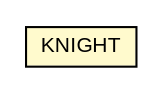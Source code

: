 #!/usr/local/bin/dot
#
# Class diagram 
# Generated by UMLGraph version R5_6 (http://www.umlgraph.org/)
#

digraph G {
	edge [fontname="arial",fontsize=10,labelfontname="arial",labelfontsize=10];
	node [fontname="arial",fontsize=10,shape=plaintext];
	nodesep=0.25;
	ranksep=0.5;
	// xml.third_party.jaxb.chessboard.dtos.KNIGHT
	c17200 [label=<<table title="xml.third_party.jaxb.chessboard.dtos.KNIGHT" border="0" cellborder="1" cellspacing="0" cellpadding="2" port="p" bgcolor="lemonChiffon" href="./KNIGHT.html">
		<tr><td><table border="0" cellspacing="0" cellpadding="1">
<tr><td align="center" balign="center"> KNIGHT </td></tr>
		</table></td></tr>
		</table>>, URL="./KNIGHT.html", fontname="arial", fontcolor="black", fontsize=10.0];
}


